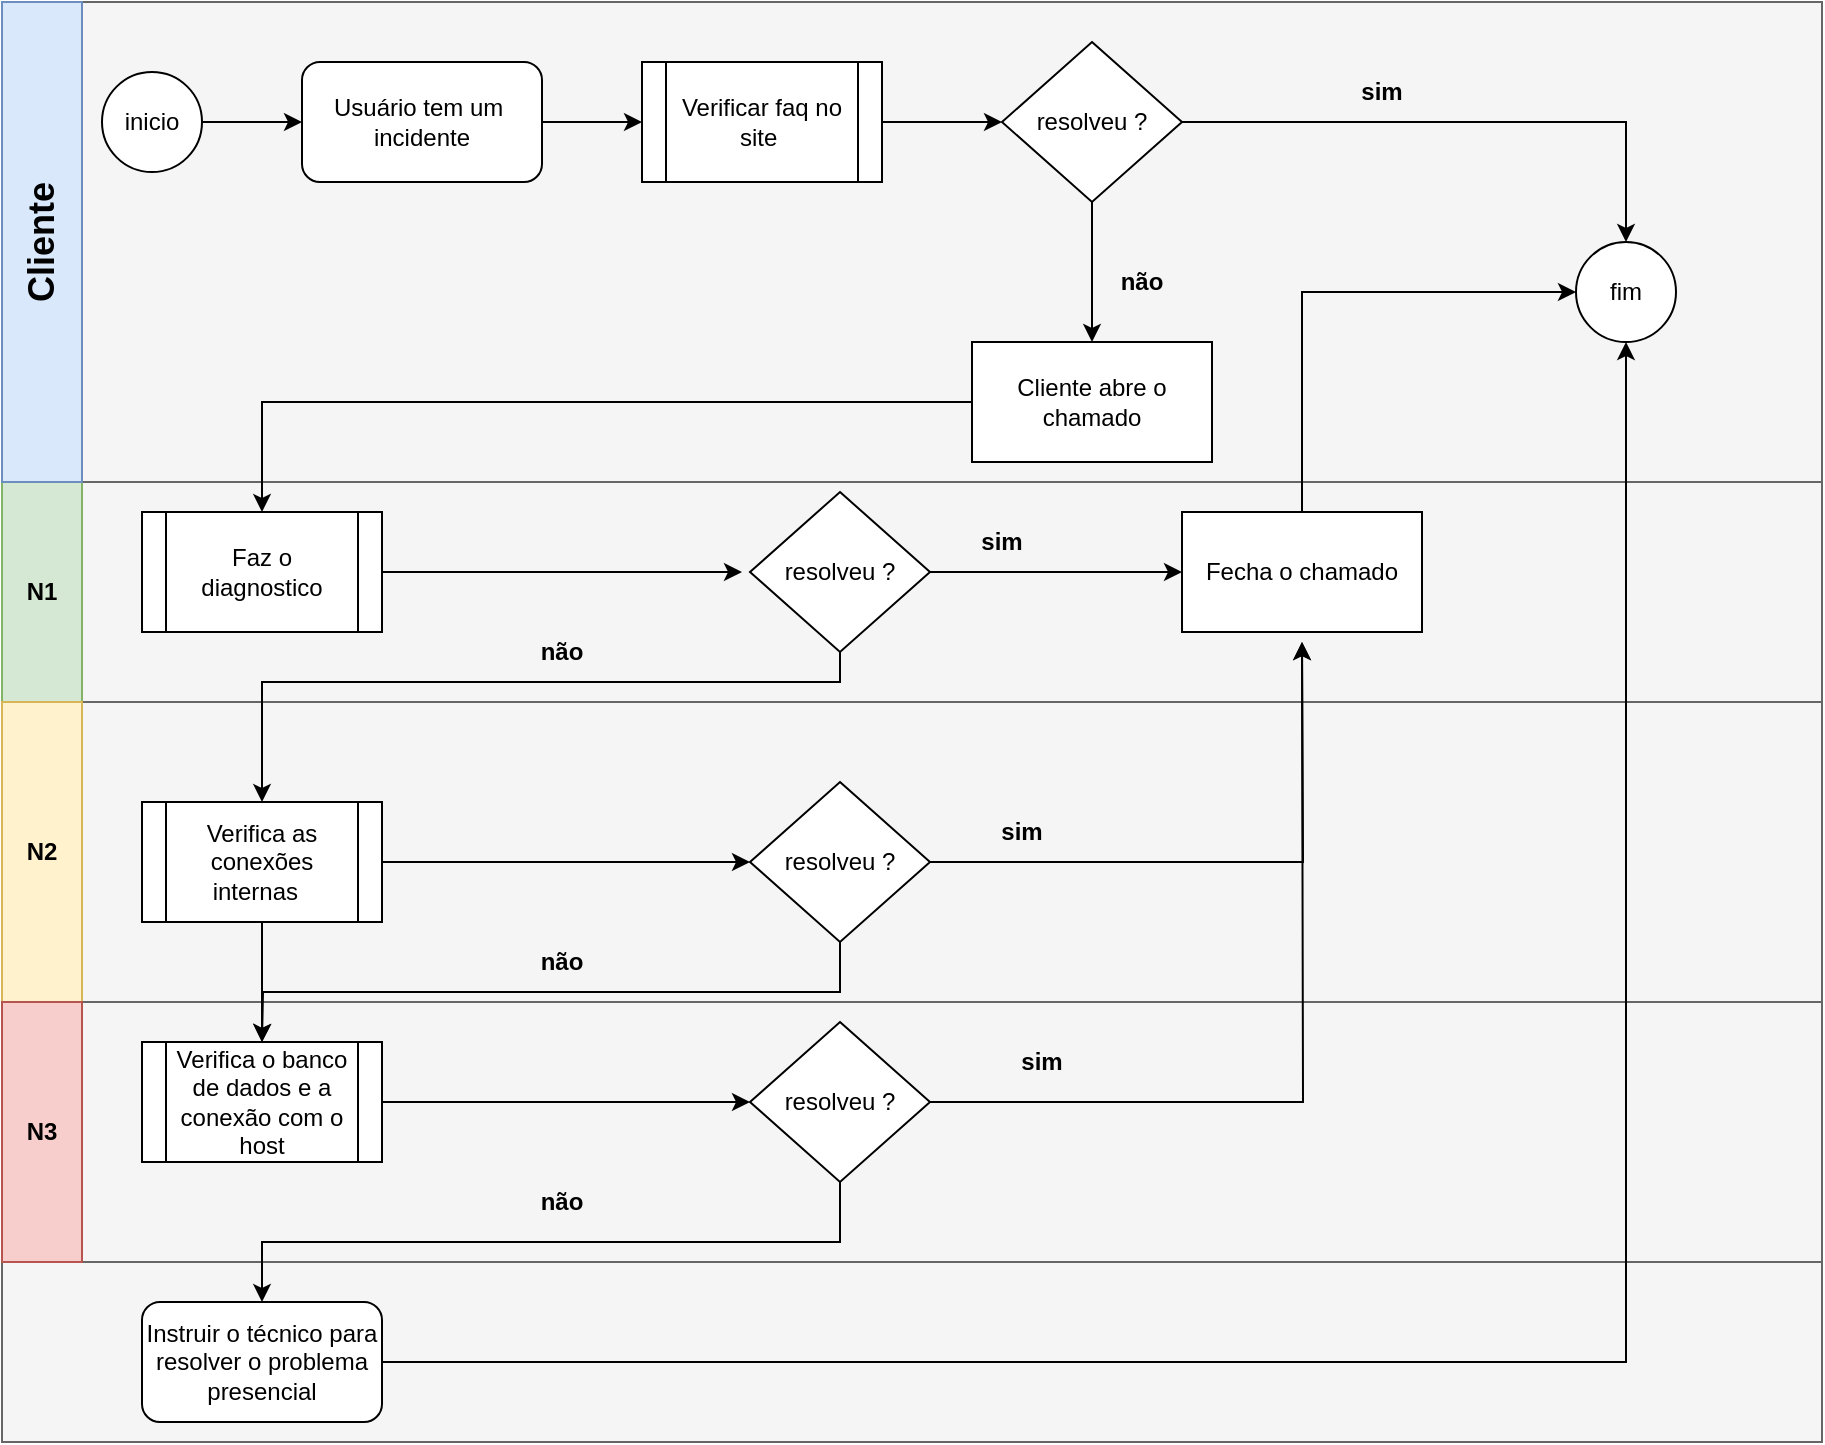 <mxfile version="14.0.0" type="device"><diagram id="phbRM9F4ThqcNFiPo-oF" name="Page-1"><mxGraphModel dx="1422" dy="737" grid="1" gridSize="10" guides="1" tooltips="1" connect="1" arrows="1" fold="1" page="1" pageScale="1" pageWidth="827" pageHeight="1169" math="0" shadow="0"><root><mxCell id="0"/><mxCell id="1" parent="0"/><mxCell id="-6JptFEK05dHUCu8RsX5-108" value="" style="rounded=0;whiteSpace=wrap;html=1;fillColor=#f5f5f5;strokeColor=#666666;fontColor=#333333;" parent="1" vertex="1"><mxGeometry x="40" y="1010" width="910" height="90" as="geometry"/></mxCell><mxCell id="-6JptFEK05dHUCu8RsX5-107" value="" style="rounded=0;whiteSpace=wrap;html=1;fillColor=#f5f5f5;strokeColor=#666666;fontColor=#333333;" parent="1" vertex="1"><mxGeometry x="40" y="870" width="910" height="140" as="geometry"/></mxCell><mxCell id="-6JptFEK05dHUCu8RsX5-106" value="" style="rounded=0;whiteSpace=wrap;html=1;fillColor=#f5f5f5;strokeColor=#666666;fontColor=#333333;" parent="1" vertex="1"><mxGeometry x="40" y="730" width="910" height="150" as="geometry"/></mxCell><mxCell id="-6JptFEK05dHUCu8RsX5-105" value="" style="rounded=0;whiteSpace=wrap;html=1;fillColor=#f5f5f5;strokeColor=#666666;fontColor=#333333;" parent="1" vertex="1"><mxGeometry x="40" y="620" width="910" height="110" as="geometry"/></mxCell><mxCell id="-6JptFEK05dHUCu8RsX5-104" value="" style="rounded=0;whiteSpace=wrap;html=1;fillColor=#f5f5f5;strokeColor=#666666;fontColor=#333333;" parent="1" vertex="1"><mxGeometry x="40" y="380" width="910" height="240" as="geometry"/></mxCell><mxCell id="-6JptFEK05dHUCu8RsX5-3" style="edgeStyle=orthogonalEdgeStyle;rounded=0;orthogonalLoop=1;jettySize=auto;html=1;" parent="1" source="-6JptFEK05dHUCu8RsX5-1" target="-6JptFEK05dHUCu8RsX5-2" edge="1"><mxGeometry relative="1" as="geometry"/></mxCell><mxCell id="-6JptFEK05dHUCu8RsX5-1" value="inicio" style="ellipse;whiteSpace=wrap;html=1;aspect=fixed;" parent="1" vertex="1"><mxGeometry x="90" y="415" width="50" height="50" as="geometry"/></mxCell><mxCell id="-6JptFEK05dHUCu8RsX5-5" style="edgeStyle=orthogonalEdgeStyle;rounded=0;orthogonalLoop=1;jettySize=auto;html=1;" parent="1" source="-6JptFEK05dHUCu8RsX5-2" target="-6JptFEK05dHUCu8RsX5-4" edge="1"><mxGeometry relative="1" as="geometry"/></mxCell><mxCell id="-6JptFEK05dHUCu8RsX5-2" value="Usuário tem um&amp;nbsp;&lt;br&gt;incidente" style="rounded=1;whiteSpace=wrap;html=1;" parent="1" vertex="1"><mxGeometry x="190" y="410" width="120" height="60" as="geometry"/></mxCell><mxCell id="-6JptFEK05dHUCu8RsX5-51" style="edgeStyle=orthogonalEdgeStyle;rounded=0;orthogonalLoop=1;jettySize=auto;html=1;entryX=0;entryY=0.5;entryDx=0;entryDy=0;" parent="1" source="-6JptFEK05dHUCu8RsX5-4" target="-6JptFEK05dHUCu8RsX5-43" edge="1"><mxGeometry relative="1" as="geometry"/></mxCell><mxCell id="-6JptFEK05dHUCu8RsX5-4" value="Verificar faq no site&amp;nbsp;" style="shape=process;whiteSpace=wrap;html=1;backgroundOutline=1;" parent="1" vertex="1"><mxGeometry x="360" y="410" width="120" height="60" as="geometry"/></mxCell><mxCell id="-6JptFEK05dHUCu8RsX5-59" style="edgeStyle=orthogonalEdgeStyle;rounded=0;orthogonalLoop=1;jettySize=auto;html=1;entryX=0.5;entryY=0;entryDx=0;entryDy=0;" parent="1" source="-6JptFEK05dHUCu8RsX5-40" target="-6JptFEK05dHUCu8RsX5-41" edge="1"><mxGeometry relative="1" as="geometry"/></mxCell><mxCell id="-6JptFEK05dHUCu8RsX5-40" value="Cliente abre o chamado" style="rounded=0;whiteSpace=wrap;html=1;" parent="1" vertex="1"><mxGeometry x="525" y="550" width="120" height="60" as="geometry"/></mxCell><mxCell id="-6JptFEK05dHUCu8RsX5-60" style="edgeStyle=orthogonalEdgeStyle;rounded=0;orthogonalLoop=1;jettySize=auto;html=1;exitX=1;exitY=0.5;exitDx=0;exitDy=0;" parent="1" source="-6JptFEK05dHUCu8RsX5-41" edge="1"><mxGeometry relative="1" as="geometry"><mxPoint x="410" y="665" as="targetPoint"/></mxGeometry></mxCell><mxCell id="-6JptFEK05dHUCu8RsX5-41" value="Faz o diagnostico" style="shape=process;whiteSpace=wrap;html=1;backgroundOutline=1;" parent="1" vertex="1"><mxGeometry x="110" y="635" width="120" height="60" as="geometry"/></mxCell><mxCell id="-6JptFEK05dHUCu8RsX5-53" style="edgeStyle=orthogonalEdgeStyle;rounded=0;orthogonalLoop=1;jettySize=auto;html=1;" parent="1" source="-6JptFEK05dHUCu8RsX5-43" target="-6JptFEK05dHUCu8RsX5-40" edge="1"><mxGeometry relative="1" as="geometry"/></mxCell><mxCell id="-6JptFEK05dHUCu8RsX5-55" style="edgeStyle=orthogonalEdgeStyle;rounded=0;orthogonalLoop=1;jettySize=auto;html=1;exitX=1;exitY=0.5;exitDx=0;exitDy=0;entryX=0.5;entryY=0;entryDx=0;entryDy=0;" parent="1" source="-6JptFEK05dHUCu8RsX5-43" target="-6JptFEK05dHUCu8RsX5-54" edge="1"><mxGeometry relative="1" as="geometry"/></mxCell><mxCell id="-6JptFEK05dHUCu8RsX5-43" value="resolveu ?" style="rhombus;whiteSpace=wrap;html=1;" parent="1" vertex="1"><mxGeometry x="540" y="400" width="90" height="80" as="geometry"/></mxCell><mxCell id="-6JptFEK05dHUCu8RsX5-54" value="fim" style="ellipse;whiteSpace=wrap;html=1;aspect=fixed;" parent="1" vertex="1"><mxGeometry x="827" y="500" width="50" height="50" as="geometry"/></mxCell><mxCell id="-6JptFEK05dHUCu8RsX5-56" value="&lt;b&gt;sim&lt;/b&gt;" style="text;html=1;strokeColor=none;fillColor=none;align=center;verticalAlign=middle;whiteSpace=wrap;rounded=0;" parent="1" vertex="1"><mxGeometry x="710" y="415" width="40" height="20" as="geometry"/></mxCell><mxCell id="-6JptFEK05dHUCu8RsX5-58" value="&lt;b&gt;não&lt;/b&gt;" style="text;html=1;strokeColor=none;fillColor=none;align=center;verticalAlign=middle;whiteSpace=wrap;rounded=0;" parent="1" vertex="1"><mxGeometry x="590" y="510" width="40" height="20" as="geometry"/></mxCell><mxCell id="-6JptFEK05dHUCu8RsX5-66" style="edgeStyle=orthogonalEdgeStyle;rounded=0;orthogonalLoop=1;jettySize=auto;html=1;entryX=0.5;entryY=0;entryDx=0;entryDy=0;" parent="1" source="-6JptFEK05dHUCu8RsX5-61" target="-6JptFEK05dHUCu8RsX5-64" edge="1"><mxGeometry relative="1" as="geometry"><Array as="points"><mxPoint x="459" y="720"/><mxPoint x="170" y="720"/></Array></mxGeometry></mxCell><mxCell id="-6JptFEK05dHUCu8RsX5-77" style="edgeStyle=orthogonalEdgeStyle;rounded=0;orthogonalLoop=1;jettySize=auto;html=1;" parent="1" source="-6JptFEK05dHUCu8RsX5-61" target="-6JptFEK05dHUCu8RsX5-75" edge="1"><mxGeometry relative="1" as="geometry"/></mxCell><mxCell id="-6JptFEK05dHUCu8RsX5-61" value="resolveu ?" style="rhombus;whiteSpace=wrap;html=1;" parent="1" vertex="1"><mxGeometry x="414" y="625" width="90" height="80" as="geometry"/></mxCell><mxCell id="-6JptFEK05dHUCu8RsX5-63" value="&lt;b&gt;sim&lt;/b&gt;" style="text;html=1;strokeColor=none;fillColor=none;align=center;verticalAlign=middle;whiteSpace=wrap;rounded=0;" parent="1" vertex="1"><mxGeometry x="520" y="640" width="40" height="20" as="geometry"/></mxCell><mxCell id="-6JptFEK05dHUCu8RsX5-80" style="edgeStyle=orthogonalEdgeStyle;rounded=0;orthogonalLoop=1;jettySize=auto;html=1;exitX=1;exitY=0.5;exitDx=0;exitDy=0;entryX=0;entryY=0.5;entryDx=0;entryDy=0;" parent="1" source="-6JptFEK05dHUCu8RsX5-64" target="-6JptFEK05dHUCu8RsX5-79" edge="1"><mxGeometry relative="1" as="geometry"/></mxCell><mxCell id="-6JptFEK05dHUCu8RsX5-84" style="edgeStyle=orthogonalEdgeStyle;rounded=0;orthogonalLoop=1;jettySize=auto;html=1;" parent="1" source="-6JptFEK05dHUCu8RsX5-64" target="-6JptFEK05dHUCu8RsX5-82" edge="1"><mxGeometry relative="1" as="geometry"/></mxCell><mxCell id="-6JptFEK05dHUCu8RsX5-64" value="Verifica as conexões internas&amp;nbsp;&amp;nbsp;" style="shape=process;whiteSpace=wrap;html=1;backgroundOutline=1;" parent="1" vertex="1"><mxGeometry x="110" y="780" width="120" height="60" as="geometry"/></mxCell><mxCell id="-6JptFEK05dHUCu8RsX5-65" value="&lt;b&gt;N1&lt;/b&gt;" style="text;html=1;strokeColor=#82b366;fillColor=#d5e8d4;align=center;verticalAlign=middle;whiteSpace=wrap;rounded=0;rotation=0;" parent="1" vertex="1"><mxGeometry x="40" y="620" width="40" height="110" as="geometry"/></mxCell><mxCell id="-6JptFEK05dHUCu8RsX5-74" value="&lt;b&gt;não&lt;/b&gt;" style="text;html=1;strokeColor=none;fillColor=none;align=center;verticalAlign=middle;whiteSpace=wrap;rounded=0;" parent="1" vertex="1"><mxGeometry x="300" y="695" width="40" height="20" as="geometry"/></mxCell><mxCell id="-6JptFEK05dHUCu8RsX5-76" style="edgeStyle=orthogonalEdgeStyle;rounded=0;orthogonalLoop=1;jettySize=auto;html=1;" parent="1" source="-6JptFEK05dHUCu8RsX5-75" target="-6JptFEK05dHUCu8RsX5-54" edge="1"><mxGeometry relative="1" as="geometry"><Array as="points"><mxPoint x="690" y="525"/></Array></mxGeometry></mxCell><mxCell id="-6JptFEK05dHUCu8RsX5-75" value="Fecha o chamado" style="rounded=0;whiteSpace=wrap;html=1;" parent="1" vertex="1"><mxGeometry x="630" y="635" width="120" height="60" as="geometry"/></mxCell><mxCell id="-6JptFEK05dHUCu8RsX5-81" style="edgeStyle=orthogonalEdgeStyle;rounded=0;orthogonalLoop=1;jettySize=auto;html=1;" parent="1" source="-6JptFEK05dHUCu8RsX5-79" edge="1"><mxGeometry relative="1" as="geometry"><mxPoint x="690" y="700" as="targetPoint"/></mxGeometry></mxCell><mxCell id="-6JptFEK05dHUCu8RsX5-89" style="edgeStyle=orthogonalEdgeStyle;rounded=0;orthogonalLoop=1;jettySize=auto;html=1;exitX=0.5;exitY=1;exitDx=0;exitDy=0;" parent="1" source="-6JptFEK05dHUCu8RsX5-79" edge="1"><mxGeometry relative="1" as="geometry"><mxPoint x="170" y="900" as="targetPoint"/></mxGeometry></mxCell><mxCell id="-6JptFEK05dHUCu8RsX5-79" value="resolveu ?" style="rhombus;whiteSpace=wrap;html=1;" parent="1" vertex="1"><mxGeometry x="414" y="770" width="90" height="80" as="geometry"/></mxCell><mxCell id="-6JptFEK05dHUCu8RsX5-87" style="edgeStyle=orthogonalEdgeStyle;rounded=0;orthogonalLoop=1;jettySize=auto;html=1;" parent="1" source="-6JptFEK05dHUCu8RsX5-82" target="-6JptFEK05dHUCu8RsX5-86" edge="1"><mxGeometry relative="1" as="geometry"/></mxCell><mxCell id="-6JptFEK05dHUCu8RsX5-82" value="Verifica o banco de dados e a conexão com o host" style="shape=process;whiteSpace=wrap;html=1;backgroundOutline=1;" parent="1" vertex="1"><mxGeometry x="110" y="900" width="120" height="60" as="geometry"/></mxCell><mxCell id="-6JptFEK05dHUCu8RsX5-83" value="&lt;b&gt;sim&lt;/b&gt;" style="text;html=1;strokeColor=none;fillColor=none;align=center;verticalAlign=middle;whiteSpace=wrap;rounded=0;" parent="1" vertex="1"><mxGeometry x="530" y="785" width="40" height="20" as="geometry"/></mxCell><mxCell id="-6JptFEK05dHUCu8RsX5-88" style="edgeStyle=orthogonalEdgeStyle;rounded=0;orthogonalLoop=1;jettySize=auto;html=1;" parent="1" source="-6JptFEK05dHUCu8RsX5-86" edge="1"><mxGeometry relative="1" as="geometry"><mxPoint x="690" y="700" as="targetPoint"/></mxGeometry></mxCell><mxCell id="-6JptFEK05dHUCu8RsX5-93" style="edgeStyle=orthogonalEdgeStyle;rounded=0;orthogonalLoop=1;jettySize=auto;html=1;exitX=0.5;exitY=1;exitDx=0;exitDy=0;entryX=0.5;entryY=0;entryDx=0;entryDy=0;" parent="1" source="-6JptFEK05dHUCu8RsX5-86" target="-6JptFEK05dHUCu8RsX5-92" edge="1"><mxGeometry relative="1" as="geometry"/></mxCell><mxCell id="-6JptFEK05dHUCu8RsX5-86" value="resolveu ?" style="rhombus;whiteSpace=wrap;html=1;" parent="1" vertex="1"><mxGeometry x="414" y="890" width="90" height="80" as="geometry"/></mxCell><mxCell id="-6JptFEK05dHUCu8RsX5-90" value="&lt;b&gt;não&lt;/b&gt;" style="text;html=1;strokeColor=none;fillColor=none;align=center;verticalAlign=middle;whiteSpace=wrap;rounded=0;" parent="1" vertex="1"><mxGeometry x="300" y="850" width="40" height="20" as="geometry"/></mxCell><mxCell id="-6JptFEK05dHUCu8RsX5-91" value="&lt;b&gt;sim&lt;/b&gt;" style="text;html=1;strokeColor=none;fillColor=none;align=center;verticalAlign=middle;whiteSpace=wrap;rounded=0;" parent="1" vertex="1"><mxGeometry x="540" y="900" width="40" height="20" as="geometry"/></mxCell><mxCell id="-6JptFEK05dHUCu8RsX5-94" style="edgeStyle=orthogonalEdgeStyle;rounded=0;orthogonalLoop=1;jettySize=auto;html=1;exitX=1;exitY=0.5;exitDx=0;exitDy=0;entryX=0.5;entryY=1;entryDx=0;entryDy=0;" parent="1" source="-6JptFEK05dHUCu8RsX5-92" target="-6JptFEK05dHUCu8RsX5-54" edge="1"><mxGeometry relative="1" as="geometry"/></mxCell><mxCell id="-6JptFEK05dHUCu8RsX5-92" value="Instruir o técnico para resolver o problema presencial" style="rounded=1;whiteSpace=wrap;html=1;" parent="1" vertex="1"><mxGeometry x="110" y="1030" width="120" height="60" as="geometry"/></mxCell><mxCell id="-6JptFEK05dHUCu8RsX5-95" value="&lt;b&gt;não&lt;/b&gt;" style="text;html=1;strokeColor=none;fillColor=none;align=center;verticalAlign=middle;whiteSpace=wrap;rounded=0;" parent="1" vertex="1"><mxGeometry x="300" y="970" width="40" height="20" as="geometry"/></mxCell><mxCell id="-6JptFEK05dHUCu8RsX5-111" value="&lt;b&gt;N2&lt;/b&gt;" style="text;html=1;strokeColor=#d6b656;fillColor=#fff2cc;align=center;verticalAlign=middle;whiteSpace=wrap;rounded=0;rotation=0;" parent="1" vertex="1"><mxGeometry x="40" y="730" width="40" height="150" as="geometry"/></mxCell><mxCell id="-6JptFEK05dHUCu8RsX5-112" value="&lt;b&gt;N3&lt;/b&gt;" style="text;html=1;strokeColor=#b85450;fillColor=#f8cecc;align=center;verticalAlign=middle;whiteSpace=wrap;rounded=0;rotation=0;" parent="1" vertex="1"><mxGeometry x="40" y="880" width="40" height="130" as="geometry"/></mxCell><mxCell id="-6JptFEK05dHUCu8RsX5-113" value="" style="text;html=1;strokeColor=#6c8ebf;fillColor=#dae8fc;align=center;verticalAlign=middle;whiteSpace=wrap;rounded=0;rotation=0;" parent="1" vertex="1"><mxGeometry x="40" y="380" width="40" height="240" as="geometry"/></mxCell><mxCell id="-6JptFEK05dHUCu8RsX5-114" value="&lt;b&gt;&lt;font style=&quot;font-size: 18px&quot;&gt;Cliente&lt;/font&gt;&lt;/b&gt;" style="text;html=1;strokeColor=none;fillColor=none;align=center;verticalAlign=middle;whiteSpace=wrap;rounded=0;rotation=-90;" parent="1" vertex="1"><mxGeometry y="490" width="120" height="20" as="geometry"/></mxCell></root></mxGraphModel></diagram></mxfile>